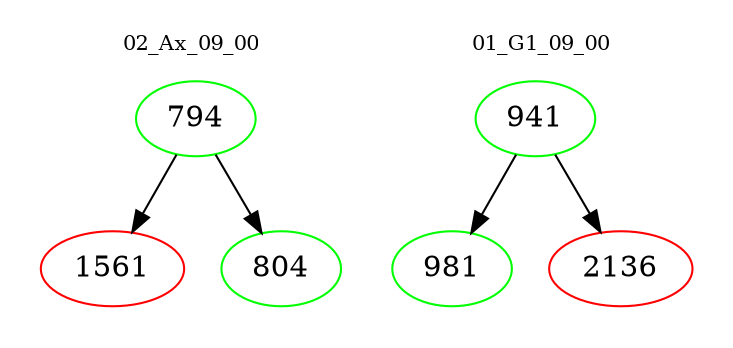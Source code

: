 digraph{
subgraph cluster_0 {
color = white
label = "02_Ax_09_00";
fontsize=10;
T0_794 [label="794", color="green"]
T0_794 -> T0_1561 [color="black"]
T0_1561 [label="1561", color="red"]
T0_794 -> T0_804 [color="black"]
T0_804 [label="804", color="green"]
}
subgraph cluster_1 {
color = white
label = "01_G1_09_00";
fontsize=10;
T1_941 [label="941", color="green"]
T1_941 -> T1_981 [color="black"]
T1_981 [label="981", color="green"]
T1_941 -> T1_2136 [color="black"]
T1_2136 [label="2136", color="red"]
}
}

